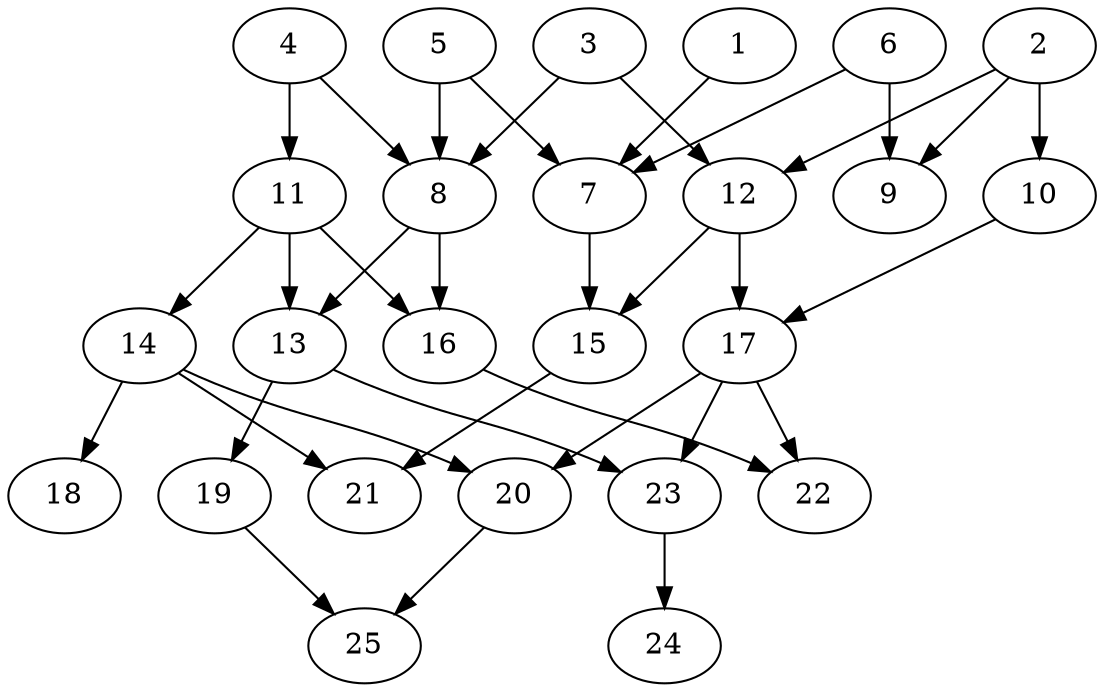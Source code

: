 // DAG (tier=2-normal, mode=data, n=25, ccr=0.434, fat=0.541, density=0.500, regular=0.544, jump=0.133, mindata=2097152, maxdata=16777216)
// DAG automatically generated by daggen at Sun Aug 24 16:33:34 2025
// /home/ermia/Project/Environments/daggen/bin/daggen --dot --ccr 0.434 --fat 0.541 --regular 0.544 --density 0.500 --jump 0.133 --mindata 2097152 --maxdata 16777216 -n 25 
digraph G {
  1 [size="1068732238473985408", alpha="0.05", expect_size="534366119236992704"]
  1 -> 7 [size ="902084899635200"]
  2 [size="1726783773452485525504", alpha="0.18", expect_size="863391886726242762752"]
  2 -> 9 [size ="1151459391438848"]
  2 -> 10 [size ="1151459391438848"]
  2 -> 12 [size ="1151459391438848"]
  3 [size="176452024926141920", alpha="0.16", expect_size="88226012463070960"]
  3 -> 8 [size ="69820271820800"]
  3 -> 12 [size ="69820271820800"]
  4 [size="27147146503389184000", alpha="0.10", expect_size="13573573251694592000"]
  4 -> 8 [size ="72261356748800"]
  4 -> 11 [size ="72261356748800"]
  5 [size="381749143504417984", alpha="0.03", expect_size="190874571752208992"]
  5 -> 7 [size ="175962796851200"]
  5 -> 8 [size ="175962796851200"]
  6 [size="3176072033842787840", alpha="0.08", expect_size="1588036016921393920"]
  6 -> 7 [size ="1524523480383488"]
  6 -> 9 [size ="1524523480383488"]
  7 [size="24703784457072188", alpha="0.06", expect_size="12351892228536094"]
  7 -> 15 [size ="822167470080000"]
  8 [size="11971522228593360896", alpha="0.12", expect_size="5985761114296680448"]
  8 -> 13 [size ="41865495707648"]
  8 -> 16 [size ="41865495707648"]
  9 [size="472277793015595008000", alpha="0.01", expect_size="236138896507797504000"]
  10 [size="846830686619396608", alpha="0.11", expect_size="423415343309698304"]
  10 -> 17 [size ="699707961638912"]
  11 [size="188628934290891360", alpha="0.06", expect_size="94314467145445680"]
  11 -> 13 [size ="240551932723200"]
  11 -> 14 [size ="240551932723200"]
  11 -> 16 [size ="240551932723200"]
  12 [size="42538372856855658496", alpha="0.05", expect_size="21269186428427829248"]
  12 -> 15 [size ="97486370766848"]
  12 -> 17 [size ="97486370766848"]
  13 [size="6617925863070600", alpha="0.19", expect_size="3308962931535300"]
  13 -> 19 [size ="157277172531200"]
  13 -> 23 [size ="157277172531200"]
  14 [size="191613037055049728000", alpha="0.16", expect_size="95806518527524864000"]
  14 -> 18 [size ="265892868915200"]
  14 -> 20 [size ="265892868915200"]
  14 -> 21 [size ="265892868915200"]
  15 [size="10390829509308841984", alpha="0.00", expect_size="5195414754654420992"]
  15 -> 21 [size ="38094019493888"]
  16 [size="2687657675770337280", alpha="0.01", expect_size="1343828837885168640"]
  16 -> 22 [size ="1115769496666112"]
  17 [size="2859447624971320832", alpha="0.07", expect_size="1429723812485660416"]
  17 -> 20 [size ="1721870248312832"]
  17 -> 22 [size ="1721870248312832"]
  17 -> 23 [size ="1721870248312832"]
  18 [size="2683115776541458432000", alpha="0.01", expect_size="1341557888270729216000"]
  19 [size="187658545851483029504", alpha="0.07", expect_size="93829272925741514752"]
  19 -> 25 [size ="262221854670848"]
  20 [size="833031763727068288", alpha="0.17", expect_size="416515881863534144"]
  20 -> 25 [size ="1175962045644800"]
  21 [size="2136146592231369736192", alpha="0.20", expect_size="1068073296115684868096"]
  22 [size="19568654358306864", alpha="0.13", expect_size="9784327179153432"]
  23 [size="81058412664441664", alpha="0.08", expect_size="40529206332220832"]
  23 -> 24 [size ="1383854703116288"]
  24 [size="28679100449478208", alpha="0.11", expect_size="14339550224739104"]
  25 [size="2802009090785641472", alpha="0.12", expect_size="1401004545392820736"]
}
